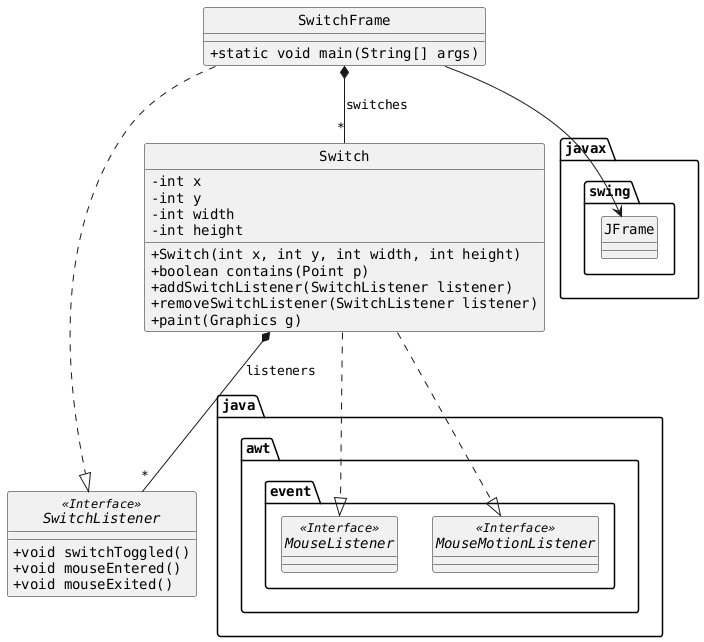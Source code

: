 @startuml
hide circle
skinparam defaultFontName Monospaced
skinparam monochrome true
skinparam classAttributeIconSize 0

interface SwitchListener <<Interface>>{
    + void switchToggled()
    + void mouseEntered()
    + void mouseExited()
}  

interface java.awt.event.MouseListener <<Interface>>
interface java.awt.event.MouseMotionListener <<Interface>>
class javax.swing.JFrame

class Switch{
    - int x
    - int y
    - int width
    - int height
    + Switch(int x, int y, int width, int height)
    + boolean contains(Point p)
    + addSwitchListener(SwitchListener listener)
    + removeSwitchListener(SwitchListener listener)
    + paint(Graphics g)
}
                      

class SwitchFrame{
	+ static void main(String[] args)
}

SwitchFrame ..|> SwitchListener
Switch ..|> java.awt.event.MouseMotionListener
Switch ..|> java.awt.event.MouseListener
SwitchFrame *-- "*" Switch:switches
Switch *-- "*" SwitchListener:listeners
SwitchFrame --> javax.swing.JFrame

@enduml


